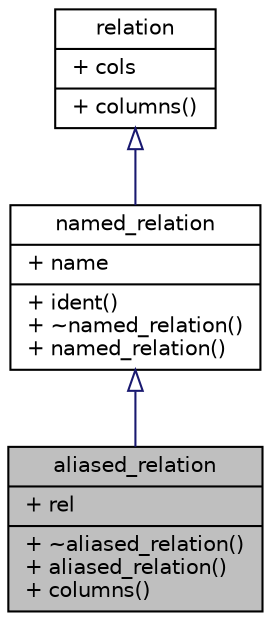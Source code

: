 digraph "aliased_relation"
{
 // LATEX_PDF_SIZE
  edge [fontname="Helvetica",fontsize="10",labelfontname="Helvetica",labelfontsize="10"];
  node [fontname="Helvetica",fontsize="10",shape=record];
  Node1 [label="{aliased_relation\n|+ rel\l|+ ~aliased_relation()\l+ aliased_relation()\l+ columns()\l}",height=0.2,width=0.4,color="black", fillcolor="grey75", style="filled", fontcolor="black",tooltip=" "];
  Node2 -> Node1 [dir="back",color="midnightblue",fontsize="10",style="solid",arrowtail="onormal",fontname="Helvetica"];
  Node2 [label="{named_relation\n|+ name\l|+ ident()\l+ ~named_relation()\l+ named_relation()\l}",height=0.2,width=0.4,color="black", fillcolor="white", style="filled",URL="$structnamed__relation.html",tooltip=" "];
  Node3 -> Node2 [dir="back",color="midnightblue",fontsize="10",style="solid",arrowtail="onormal",fontname="Helvetica"];
  Node3 [label="{relation\n|+ cols\l|+ columns()\l}",height=0.2,width=0.4,color="black", fillcolor="white", style="filled",URL="$structrelation.html",tooltip=" "];
}
